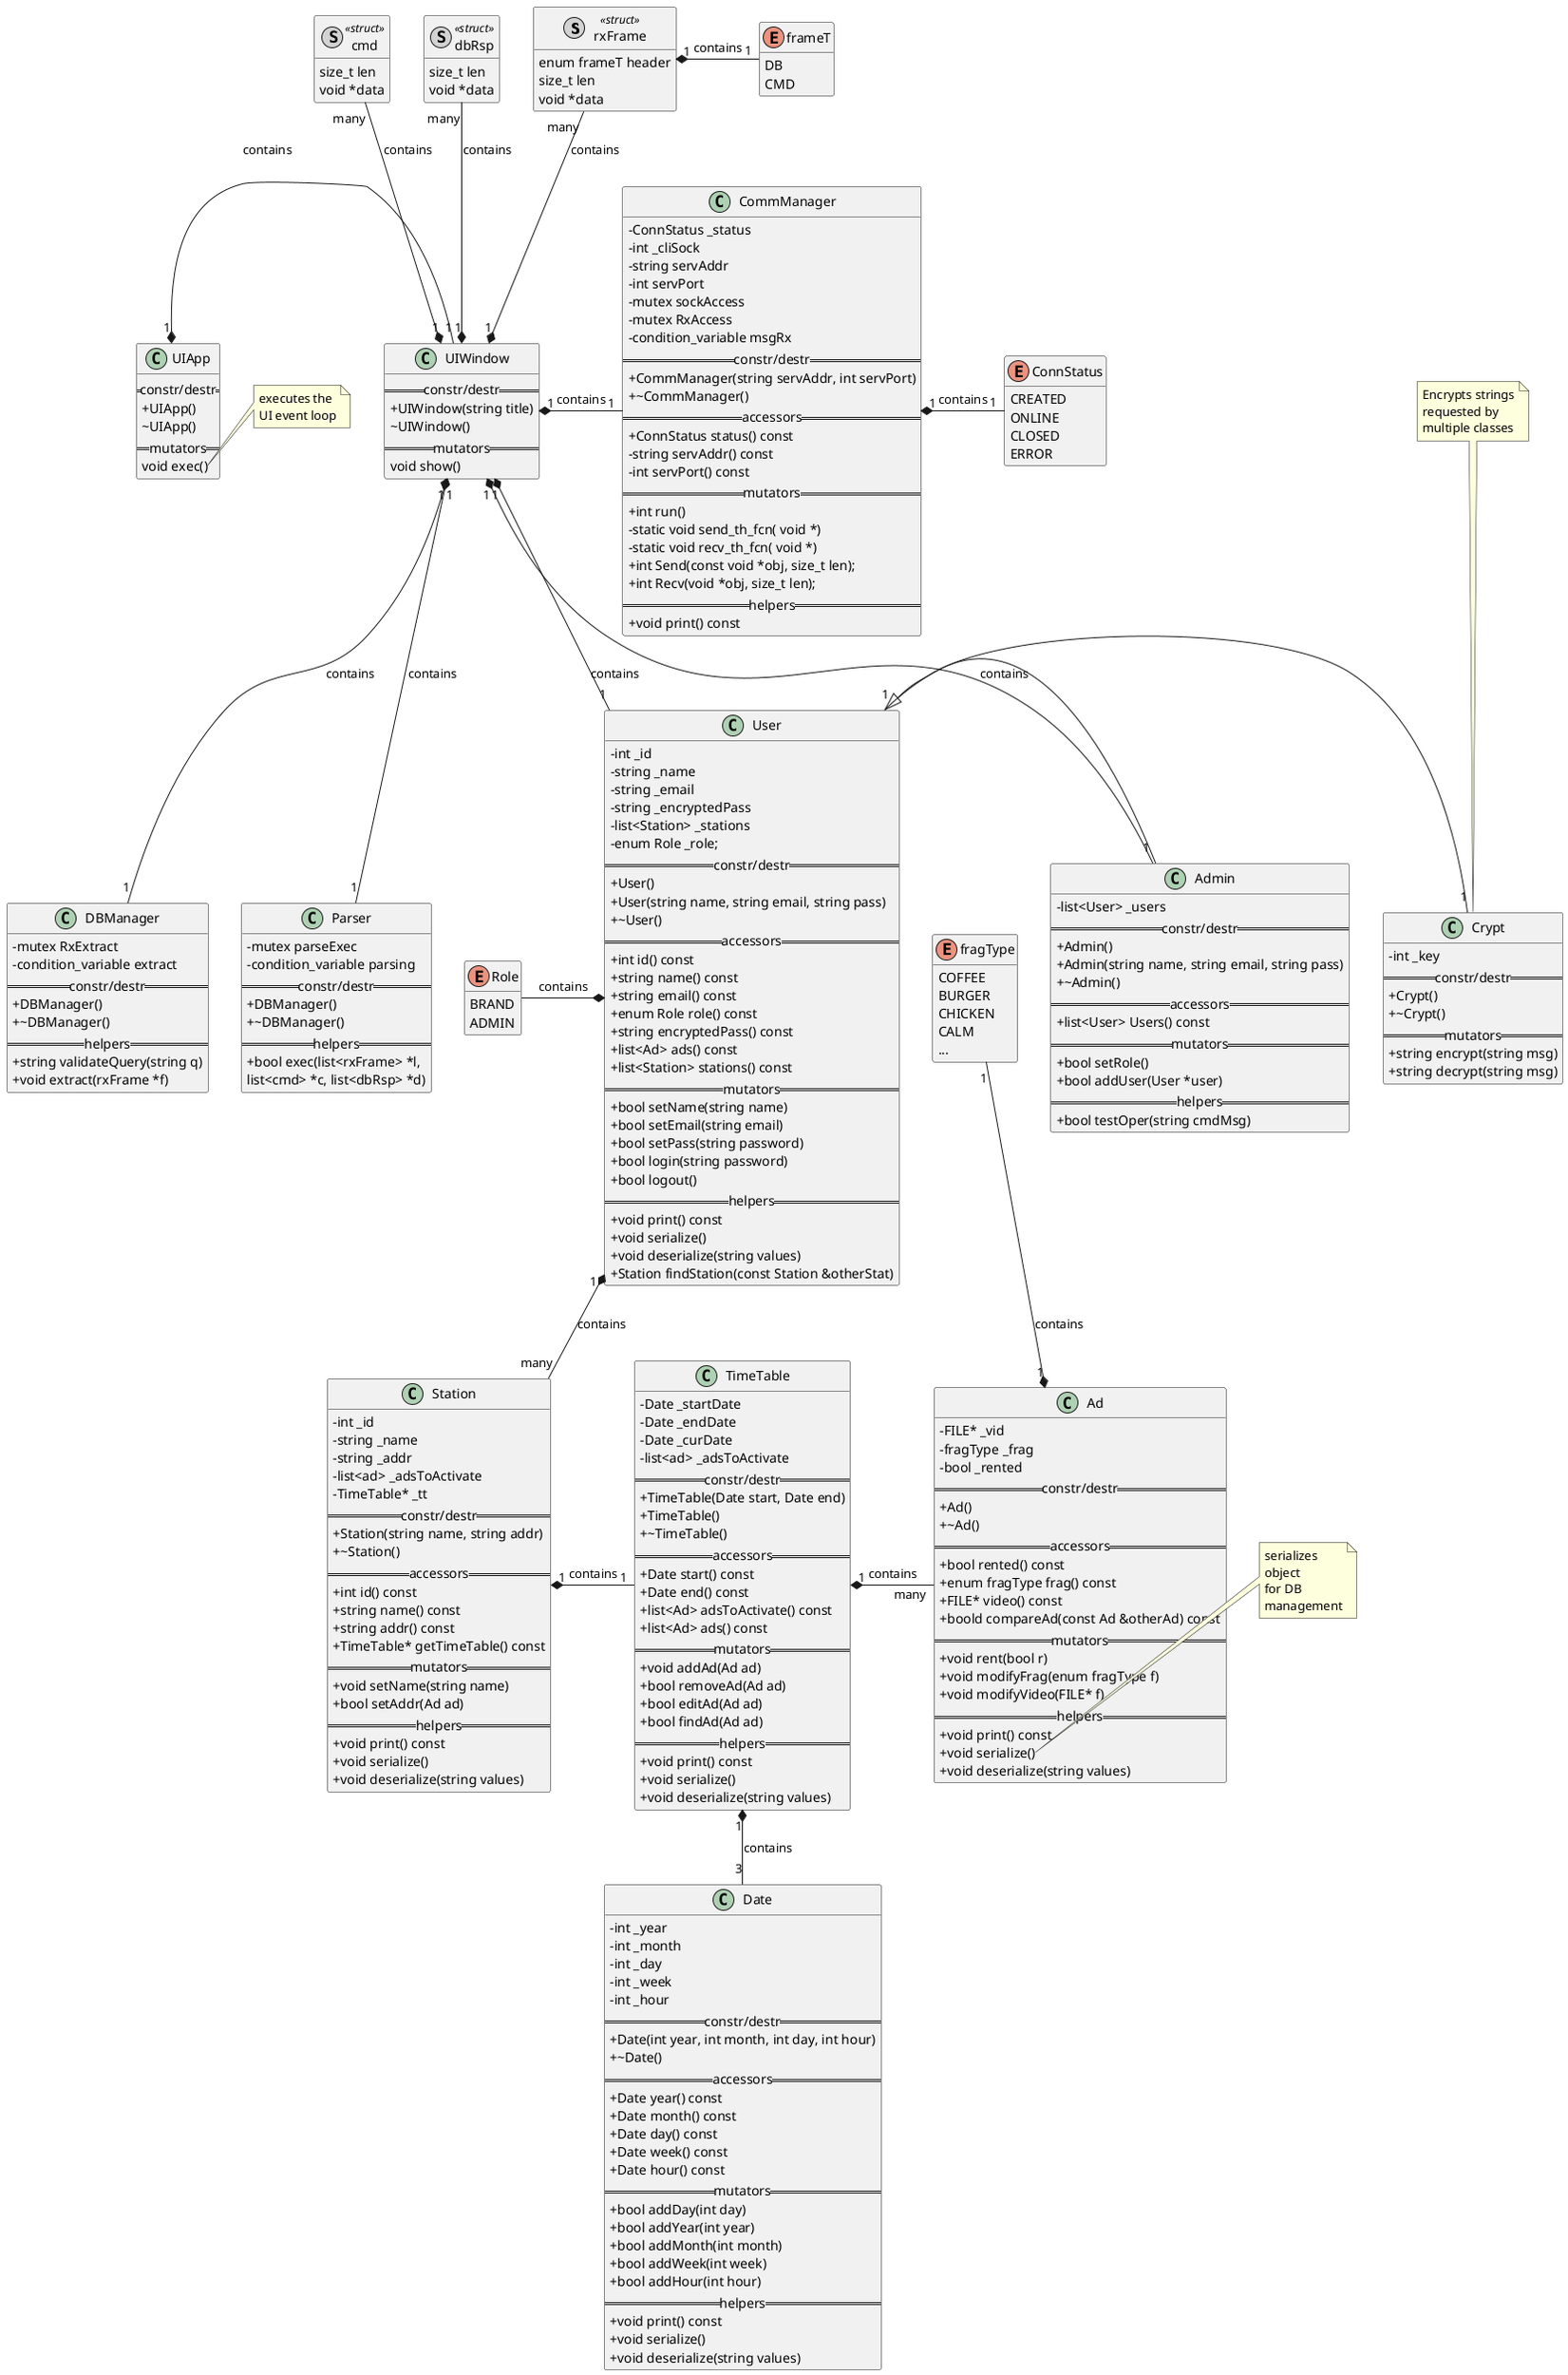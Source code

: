@startuml
'' ---------------- THEMES (some only work on the web server) -----------
''!theme plain
''!theme toy
''!theme spacelab
''!theme mars (does not work)
'' -------------------- Splitting into several files -----------
page 2x2
skinparam pageMargin 10
skinparam pageExternalColor gray
skinparam pageBorderColor black
'' --------------------------------------------------------------
'' remove attributes and methods icons
skinparam classAttributeIconSize 0
'' --------------------------------------------------------------

'' ---------------------- NOTES --------------------------------
''note "This is a floating note" as N1
''note "This note is connected\nto several objects." as N2
''Object .. N2
''N2 .. ArrayList
'' --------------------------------------------------------------

'' ------- defining elements --------
''abstract        abstract
''abstract class  "abstract class"
''annotation      annotation
''circle          circle
''()              circle_short_form
''class           class
''diamond         diamond
''<>              diamond_short_form
''entity          entity
''enum            enum
''interface       interface
''structure struct
''class structName <<(S,#FF7700)struct>> {
''+char[] data
''}
''hide <<struct>> methods
'' ------------------------------
''
'' ---------- Relation between classes -----------
'' Types
'' - extension (inheritance):   <|--
'' - composition: *--
'' - Aggregation: o--
'' To have a dotted line, replace -- by ..
'' relation syntax
''  <C1Name> "<cardC1>" <relation> "<cardC2>" <C2Name> : <label>
''Class01 "1" *-- "many" Class02 : contains
''Class03 o-- Class04 : aggregation
''Class05 --> "1" Class06
'' --------------------------------------
''
''newpage
''
'' -------------- Scope ---------------
'' 
'' 1) - : private
'' 2) # : protected
'' 3) ~ : package private
'' 4) + : public 
''class Dummy {
'' -field1
'' #field2
'' ~method1()
'' +method2()
''}
''
''class ArrayList implements List
''class ArrayList extends AbstractList
'' --------------------------------------------------------------

'' ------- defining elements --------
''interface       interface
'' ------- structures
''class Ad_DB <<(S,#FF7700)struct>>
''class User_DB <<(S,#FF7700)struct>>
''class Station <<(S,#FF7700)struct>>
hide <<struct>> methods
hide enum methods
''hide <<struct>> circle
''class Ad_DB {
''+FILE vid_f
''+fragType frag
''+bool rented
''}
''
''class User_DB{
''+bool admin
''+char* name
''+char* encrypted_pass
''}
class rxFrame <<(S,lightgrey)struct>>{
enum frameT header
size_t len
void *data
}
class dbRsp <<(S,lightgrey)struct>>{
size_t len
void *data
}
class cmd <<(S,lightgrey)struct>>{
size_t len
void *data
}
' ---------

'' ------- enums
enum fragType{
COFFEE
BURGER
CHICKEN
CALM
...
}
''
enum ConnStatus{
CREATED
ONLINE
CLOSED
ERROR
}

enum Role{
BRAND
ADMIN
}

enum frameT{
DB
CMD
}
'' ---------


'' -------- Classes 
'' APP
''class AppManager{
''    - UIApp uiApp()
''    - UIWidget win()
''}
class UIApp{
    == constr/destr ==
    +UIApp()
    ~UIApp()
    == mutators ==
    void exec()
}
    note right of UIApp::exec
    executes the 
    UI event loop
    end note
class UIWindow{
    == constr/destr ==
    +UIWindow(string title)
    ~UIWindow()
    == mutators ==
    void show()
}
''class UIView{
''}
''note top of UIView
''Specific for 
''each UI view
''end note

'' AD
class Ad {
  -FILE* _vid
  -fragType _frag
  -bool _rented
  == constr/destr ==
  +Ad()
  +~Ad()
  == accessors ==
  + bool rented() const
  + enum fragType frag() const
  + FILE* video() const
  + boold compareAd(const Ad &otherAd) const
  == mutators ==
  + void rent(bool r)
  + void modifyFrag(enum fragType f)
  + void modifyVideo(FILE* f)
  == helpers ==
  + void print() const
  + void serialize() 
  + void deserialize(string values) 
}
    note right of Ad::serialize
	serializes 
	object 
	for DB 
	management
    end note
'' STATION
class Station{
  -int _id
  -string _name
  -string _addr
  -list<ad> _adsToActivate
  -TimeTable* _tt
  == constr/destr ==
  +Station(string name, string addr)
  +~Station()
  == accessors ==
  + int id() const
  + string name() const
  + string addr() const
  + TimeTable* getTimeTable() const
  == mutators ==
  + void setName(string name)
  + bool setAddr(Ad ad)
  == helpers ==
  + void print() const
  + void serialize() 
  + void deserialize(string values) 
}
'' Timetable (to check ad slots)
class TimeTable{
  -Date _startDate
  -Date _endDate
  -Date _curDate
  -list<ad> _adsToActivate
  == constr/destr ==
  +TimeTable(Date start, Date end)
  +TimeTable()
  +~TimeTable()
  == accessors ==
  + Date start() const
  + Date end() const
  + list<Ad> adsToActivate() const
  + list<Ad> ads() const
  == mutators ==
  + void addAd(Ad ad)
  + bool removeAd(Ad ad)
  + bool editAd(Ad ad)
  + bool findAd(Ad ad)
  == helpers ==
  + void print() const
  + void serialize() 
  + void deserialize(string values) 
}
'' Date
class Date{
  - int _year
  - int _month
  - int _day
  - int _week
  - int _hour
  == constr/destr ==
  +Date(int year, int month, int day, int hour)
  +~Date()
  == accessors ==
  + Date year() const
  + Date month() const
  + Date day() const
  + Date week() const
  + Date hour() const
  == mutators ==
  + bool addDay(int day)
  + bool addYear(int year)
  + bool addMonth(int month)
  + bool addWeek(int week)
  + bool addHour(int hour)
  == helpers ==
  + void print() const
  + void serialize() 
  + void deserialize(string values) 
}
'' User
class User{
  -int _id
  -string _name
  -string _email
  -string _encryptedPass
  -list<Station> _stations
  -enum Role _role;
  == constr/destr ==
  +User()
  +User(string name, string email, string pass)
  +~User()
  == accessors ==
  + int id() const
  + string name() const
  + string email() const
  + enum Role role() const
  + string encryptedPass() const
  + list<Ad> ads() const
  + list<Station> stations() const
  == mutators ==
  + bool setName(string name)
  + bool setEmail(string email)
  + bool setPass(string password)
  + bool login(string password)
  + bool logout()
  == helpers ==
  + void print() const
  + void serialize() 
  + void deserialize(string values) 
  + Station findStation(const Station &otherStat)
}
class Admin{
  -list<User> _users
  == constr/destr ==
  +Admin()
  +Admin(string name, string email, string pass)
  +~Admin()
  == accessors ==
  + list<User> Users() const
  == mutators ==
  + bool setRole()
  + bool addUser(User *user)
  == helpers ==
  + bool testOper(string cmdMsg)
}
'' Crypt
class Crypt{
  -int _key
  == constr/destr ==
  +Crypt()
  +~Crypt()
  == mutators ==
  + string encrypt(string msg)
  + string decrypt(string msg)
}
note top of Crypt
Encrypts strings
requested by
multiple classes
end note
'' COMM MANAGER
class CommManager{
  -ConnStatus _status
  -int _cliSock
  -string servAddr
  -int servPort
  -mutex sockAccess
  -mutex RxAccess
  -condition_variable msgRx
  == constr/destr ==
  +CommManager(string servAddr, int servPort)
  +~CommManager()
  == accessors ==
  + ConnStatus status() const
  - string servAddr() const
  - int servPort() const
  == mutators ==
  + int run()
  - static void send_th_fcn( void *)
  - static void recv_th_fcn( void *)
  + int Send(const void *obj, size_t len);
  + int Recv(void *obj, size_t len);
  == helpers ==
  + void print() const
}
'' DB Manager
class DBManager{
  -mutex RxExtract
  -condition_variable extract
  == constr/destr ==
  +DBManager()
  +~DBManager()
  == helpers ==
  + string validateQuery(string q)
  + void extract(rxFrame *f)
}
class Parser{
  -mutex parseExec
  -condition_variable parsing
  == constr/destr ==
  +DBManager()
  +~DBManager()
  == helpers ==
  + bool exec(list<rxFrame> *l, 
      list<cmd> *c, list<dbRsp> *d)
}

'' ----------------

'' ----------- Containers

'' ----------------

'' --------------------------------------------------------------


'' ---------- Relation between classes -----------
'' Types
'' - extension (inheritance):   <|--
'' - composition: *--
'' - Aggregation: o--
Ad "1" *-u- "1" fragType: contains
UIApp "1" *- "1" UIWindow: contains
UIWindow "1" *- "1" CommManager: contains
UIWindow "1" *-- "1" DBManager: contains
UIWindow "1" *-- "1" User: contains
UIWindow "1" *-- "1" Admin: contains
CommManager "1" *- "1" ConnStatus: contains
User "1" *-- "many" Station: contains
Station "1" *- "1" TimeTable: contains
TimeTable "1" *- "many" Ad: contains
TimeTable "1" *-- "3" Date: contains
Admin -l-|> User
User *-l- Role: contains
User "1" - "1" Crypt
UIWindow "1" *-- "1" Parser: contains
rxFrame "1" *- "1" frameT: contains
UIWindow "1" *-u- "many" rxFrame: contains
UIWindow "1" *-u- "many" dbRsp: contains
UIWindow "1" *-u- "many" cmd: contains
''UIView <|-- UIWindow: inherits

'' ------------------------------

@enduml